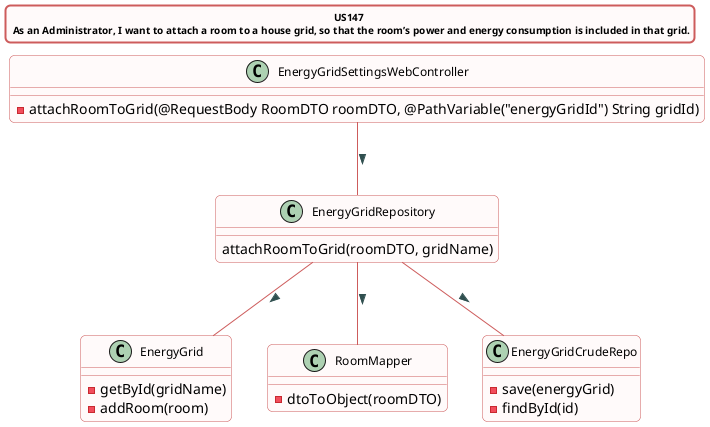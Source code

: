 @startuml

title US147 \n As an Administrator, I want to attach a room to a house grid, so that the room’s power and energy consumption is included in that grid.
skinparam titleBorderRoundCorner 10
skinparam titleBorderThickness 2
skinparam titleBorderColor indianred
skinparam titleBackgroundColor Snow
skinparam FontName quicksand
skinparam titleFontSize 10
skinparam roundcorner 10


skinparam class {
 BorderColor indianred
 BackgroundColor indianred
 BackgroundColor Snow
  roundcorner 10
  ArrowFontName Verdana
  ArrowColor indianred
  ArrowFontColor darkslategrey
  FontSize 12
}


class EnergyGridSettingsWebController
class EnergyGridRepository
class EnergyGrid
class RoomMapper
class EnergyGridCrudeRepo

EnergyGridSettingsWebController -- EnergyGridRepository : >
EnergyGridRepository -- EnergyGrid : >
EnergyGridRepository -- RoomMapper : >
EnergyGridRepository -- EnergyGridCrudeRepo : >



class EnergyGridSettingsWebController {
-attachRoomToGrid(@RequestBody RoomDTO roomDTO, @PathVariable("energyGridId") String gridId)
}

class EnergyGridRepository{
attachRoomToGrid(roomDTO, gridName)
}

class RoomMapper{
-dtoToObject(roomDTO)
}


class EnergyGrid {
- getById(gridName)
- addRoom(room)
}

class EnergyGridCrudeRepo{
- save(energyGrid)
- findById(id)
}

@enduml